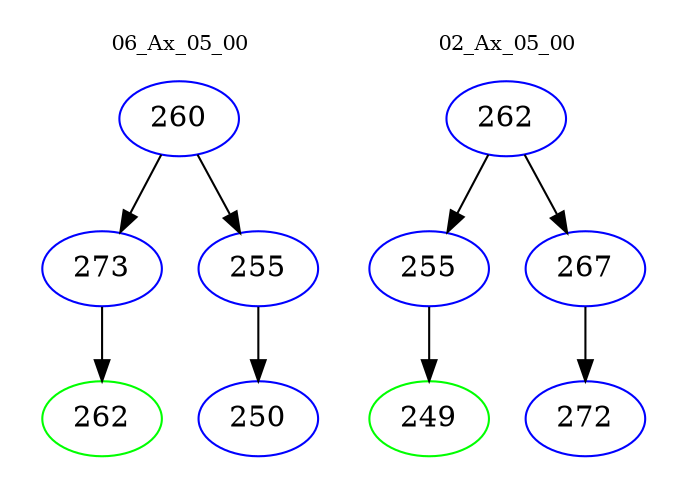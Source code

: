 digraph{
subgraph cluster_0 {
color = white
label = "06_Ax_05_00";
fontsize=10;
T0_260 [label="260", color="blue"]
T0_260 -> T0_273 [color="black"]
T0_273 [label="273", color="blue"]
T0_273 -> T0_262 [color="black"]
T0_262 [label="262", color="green"]
T0_260 -> T0_255 [color="black"]
T0_255 [label="255", color="blue"]
T0_255 -> T0_250 [color="black"]
T0_250 [label="250", color="blue"]
}
subgraph cluster_1 {
color = white
label = "02_Ax_05_00";
fontsize=10;
T1_262 [label="262", color="blue"]
T1_262 -> T1_255 [color="black"]
T1_255 [label="255", color="blue"]
T1_255 -> T1_249 [color="black"]
T1_249 [label="249", color="green"]
T1_262 -> T1_267 [color="black"]
T1_267 [label="267", color="blue"]
T1_267 -> T1_272 [color="black"]
T1_272 [label="272", color="blue"]
}
}
